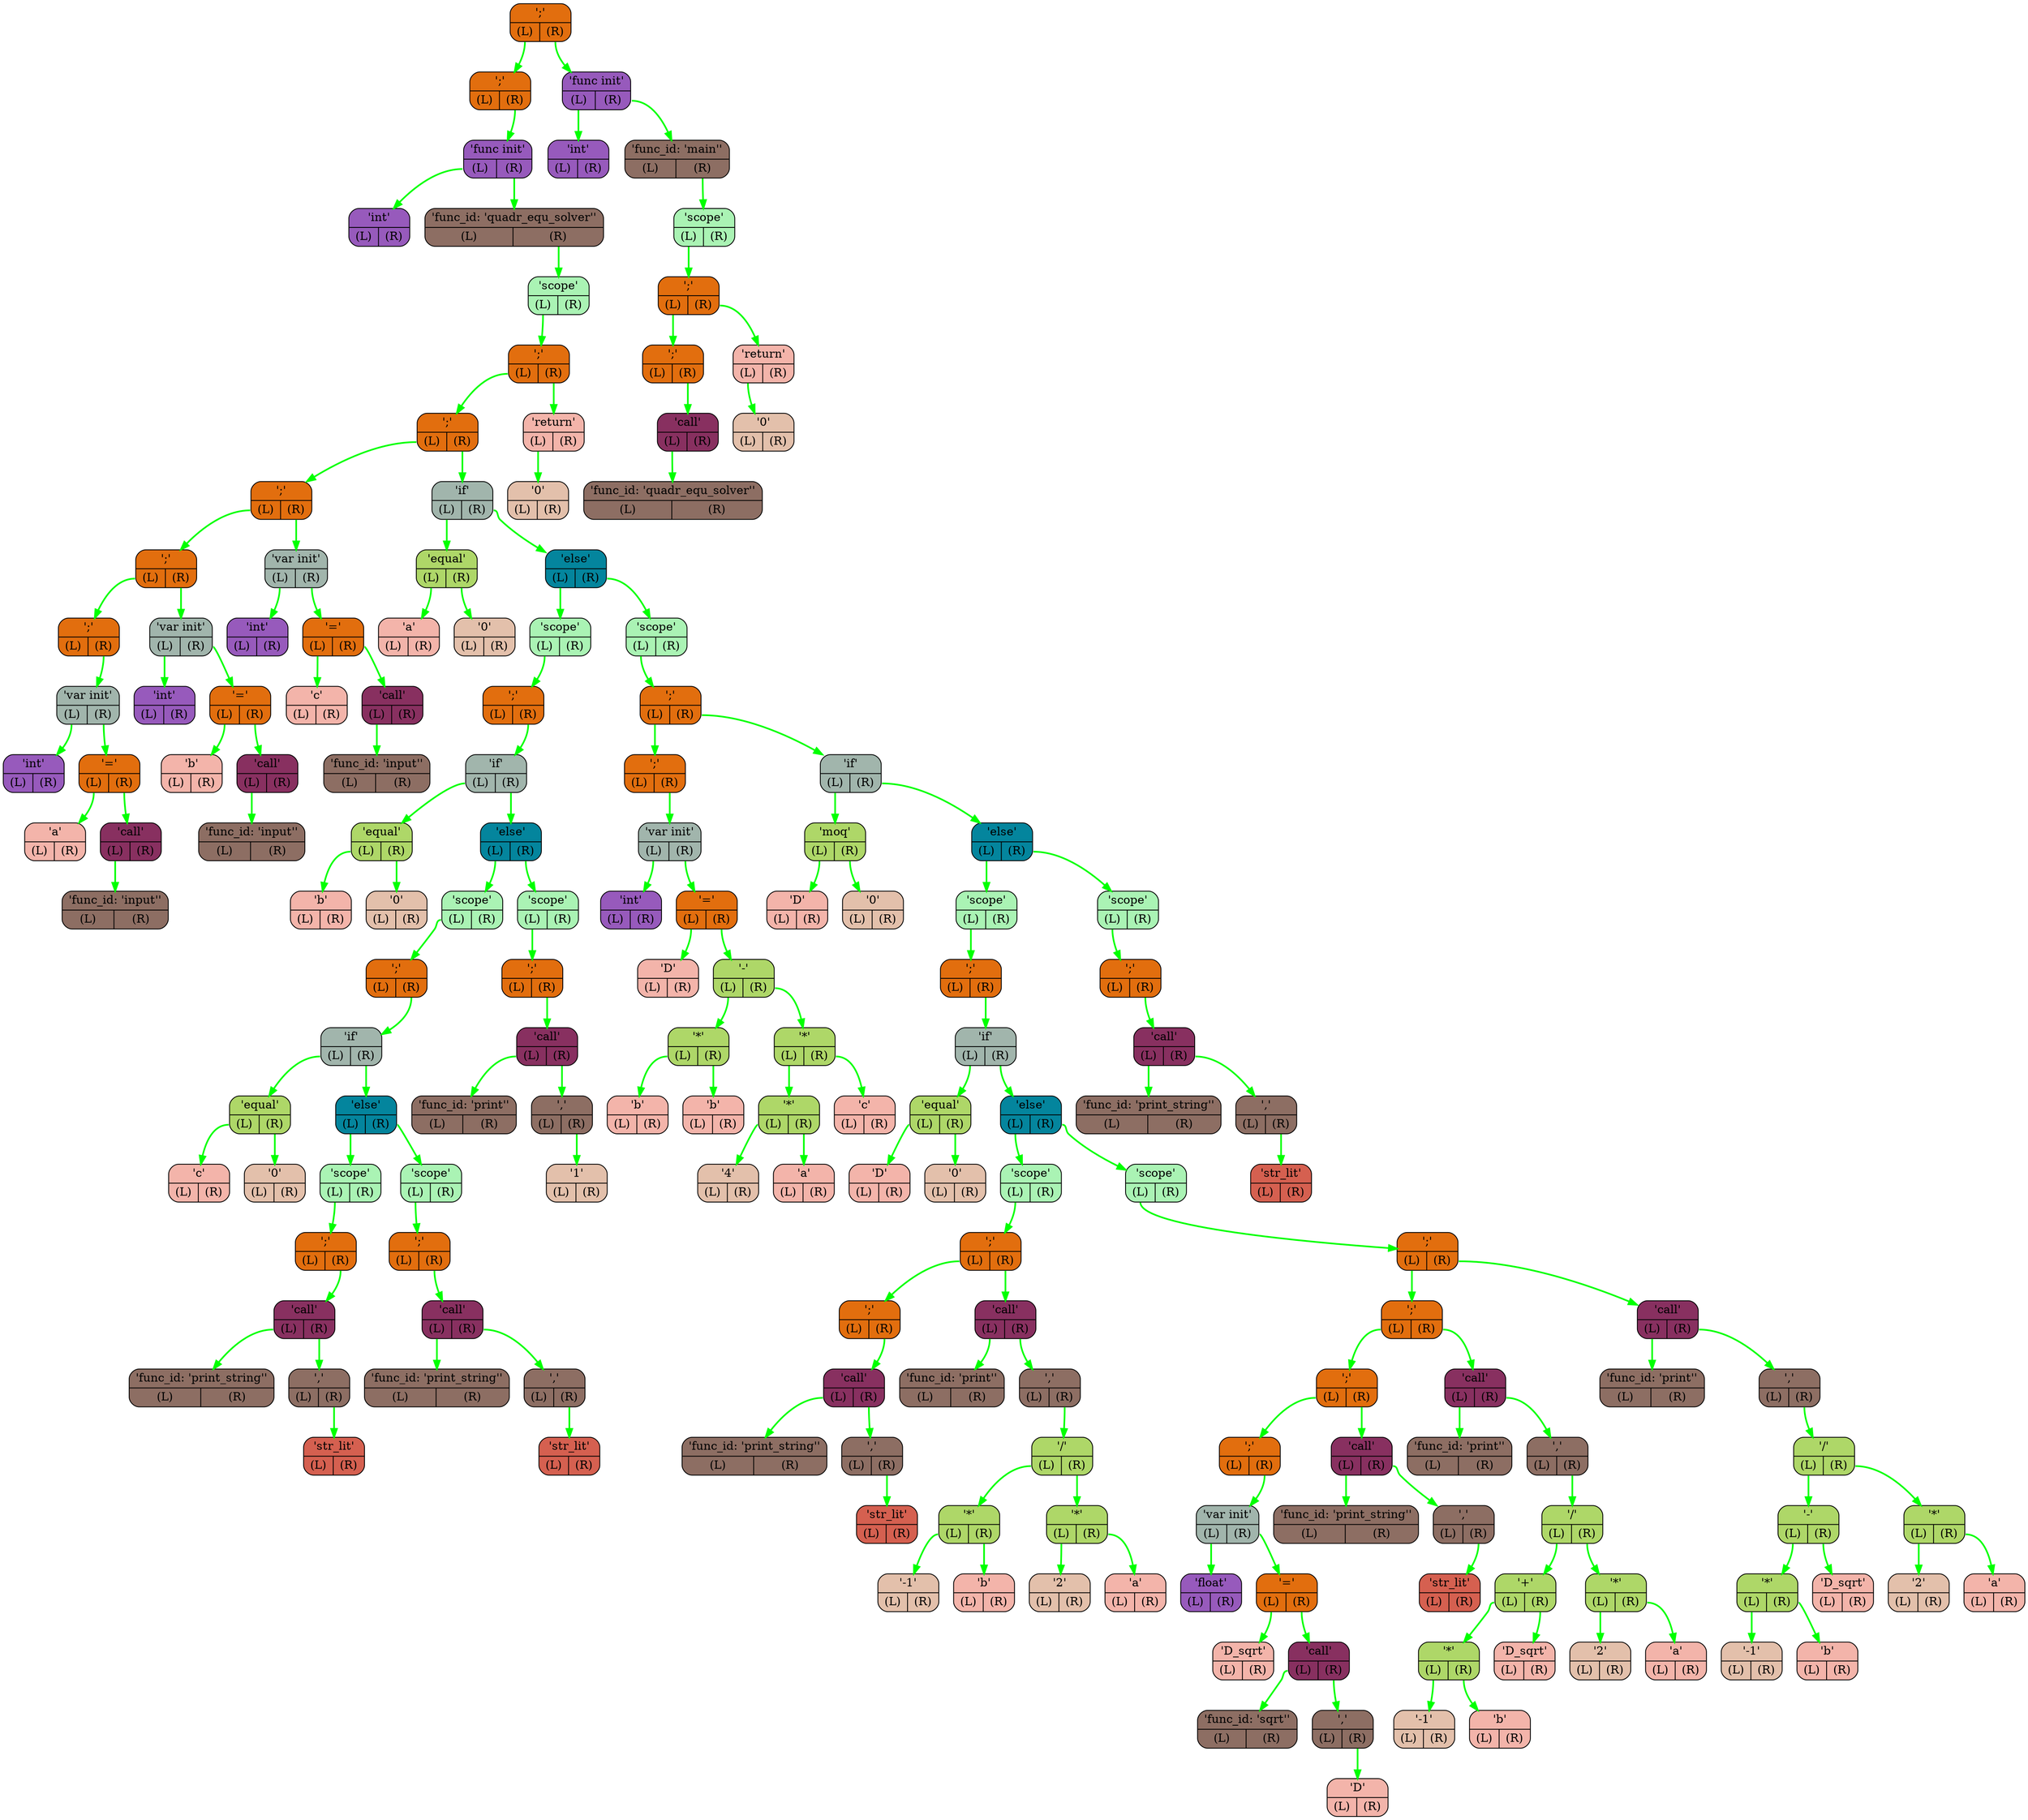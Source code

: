 digraph G{
    rankdir=TB;
    NODE0x7ffd8ef2f9e8[shape="Mrecord",color="black",fillcolor="#e26e0e",style="filled",label="{';' | {<L> (L) | <R> (R)}}"]
    NODE0x7ffd8ef2fa10[shape="Mrecord",color="black",fillcolor="#e26e0e",style="filled",label="{';' | {<L> (L) | <R> (R)}}"]
    NODE0x7ffd8ef2fa38[shape="Mrecord",color="black",fillcolor="#975abc",style="filled",label="{'func init' | {<L> (L) | <R> (R)}}"]
    NODE0x7ffd8ef2fa60[shape="Mrecord",color="black",fillcolor="#975abc",style="filled",label="{'int' | {<L> (L) | <R> (R)}}"]
    NODE0x7ffd8ef2fa88[shape="Mrecord",color="black",fillcolor="#8d6e63",style="filled",label="{'func_id: 'quadr_equ_solver'' | {<L> (L) | <R> (R)}}"]
    NODE0x7ffd8ef2fab0[shape="Mrecord",color="black",fillcolor="#aaf3b4",style="filled",label="{'scope' | {<L> (L) | <R> (R)}}"]
    NODE0x7ffd8ef2fad8[shape="Mrecord",color="black",fillcolor="#e26e0e",style="filled",label="{';' | {<L> (L) | <R> (R)}}"]
    NODE0x7ffd8ef2fb00[shape="Mrecord",color="black",fillcolor="#e26e0e",style="filled",label="{';' | {<L> (L) | <R> (R)}}"]
    NODE0x7ffd8ef2fb28[shape="Mrecord",color="black",fillcolor="#e26e0e",style="filled",label="{';' | {<L> (L) | <R> (R)}}"]
    NODE0x7ffd8ef2fb50[shape="Mrecord",color="black",fillcolor="#e26e0e",style="filled",label="{';' | {<L> (L) | <R> (R)}}"]
    NODE0x7ffd8ef2fb78[shape="Mrecord",color="black",fillcolor="#e26e0e",style="filled",label="{';' | {<L> (L) | <R> (R)}}"]
    NODE0x7ffd8ef2fba0[shape="Mrecord",color="black",fillcolor="#a1b5ac",style="filled",label="{'var init' | {<L> (L) | <R> (R)}}"]
    NODE0x7ffd8ef2fbc8[shape="Mrecord",color="black",fillcolor="#975abc",style="filled",label="{'int' | {<L> (L) | <R> (R)}}"]
    NODE0x7ffd8ef2fbf0[shape="Mrecord",color="black",fillcolor="#e26e0e",style="filled",label="{'=' | {<L> (L) | <R> (R)}}"]
    NODE0x7ffd8ef2fc18[shape="Mrecord",color="black",fillcolor="#f3b4aa",style="filled",label="{'a' | {<L> (L) | <R> (R)}}"]
    NODE0x7ffd8ef2fc40[shape="Mrecord",color="black",fillcolor="#883060",style="filled",label="{'call' | {<L> (L) | <R> (R)}}"]
    NODE0x7ffd8ef2fc68[shape="Mrecord",color="black",fillcolor="#8d6e63",style="filled",label="{'func_id: 'input'' | {<L> (L) | <R> (R)}}"]
    NODE0x7ffd8ef2fc90[shape="Mrecord",color="black",fillcolor="#a1b5ac",style="filled",label="{'var init' | {<L> (L) | <R> (R)}}"]
    NODE0x7ffd8ef2fcb8[shape="Mrecord",color="black",fillcolor="#975abc",style="filled",label="{'int' | {<L> (L) | <R> (R)}}"]
    NODE0x7ffd8ef2fce0[shape="Mrecord",color="black",fillcolor="#e26e0e",style="filled",label="{'=' | {<L> (L) | <R> (R)}}"]
    NODE0x7ffd8ef2fd08[shape="Mrecord",color="black",fillcolor="#f3b4aa",style="filled",label="{'b' | {<L> (L) | <R> (R)}}"]
    NODE0x7ffd8ef2fd30[shape="Mrecord",color="black",fillcolor="#883060",style="filled",label="{'call' | {<L> (L) | <R> (R)}}"]
    NODE0x7ffd8ef2fd58[shape="Mrecord",color="black",fillcolor="#8d6e63",style="filled",label="{'func_id: 'input'' | {<L> (L) | <R> (R)}}"]
    NODE0x7ffd8ef2fd80[shape="Mrecord",color="black",fillcolor="#a1b5ac",style="filled",label="{'var init' | {<L> (L) | <R> (R)}}"]
    NODE0x7ffd8ef2fda8[shape="Mrecord",color="black",fillcolor="#975abc",style="filled",label="{'int' | {<L> (L) | <R> (R)}}"]
    NODE0x7ffd8ef2fdd0[shape="Mrecord",color="black",fillcolor="#e26e0e",style="filled",label="{'=' | {<L> (L) | <R> (R)}}"]
    NODE0x7ffd8ef2fdf8[shape="Mrecord",color="black",fillcolor="#f3b4aa",style="filled",label="{'c' | {<L> (L) | <R> (R)}}"]
    NODE0x7ffd8ef2fe20[shape="Mrecord",color="black",fillcolor="#883060",style="filled",label="{'call' | {<L> (L) | <R> (R)}}"]
    NODE0x7ffd8ef2fe48[shape="Mrecord",color="black",fillcolor="#8d6e63",style="filled",label="{'func_id: 'input'' | {<L> (L) | <R> (R)}}"]
    NODE0x7ffd8ef2fe70[shape="Mrecord",color="black",fillcolor="#a1b5ac",style="filled",label="{'if' | {<L> (L) | <R> (R)}}"]
    NODE0x7ffd8ef2fe98[shape="Mrecord",color="black",fillcolor="#aed768",style="filled",label="{'equal' | {<L> (L) | <R> (R)}}"]
    NODE0x7ffd8ef2fec0[shape="Mrecord",color="black",fillcolor="#f3b4aa",style="filled",label="{'a' | {<L> (L) | <R> (R)}}"]
    NODE0x7ffd8ef2fee8[shape="Mrecord",color="black",fillcolor="#e3c0ab",style="filled",label="{'0' | {<L> (L) | <R> (R)}}"]
    NODE0x7ffd8ef2ff10[shape="Mrecord",color="black",fillcolor="#04859D",style="filled",label="{'else' | {<L> (L) | <R> (R)}}"]
    NODE0x7ffd8ef2ff38[shape="Mrecord",color="black",fillcolor="#aaf3b4",style="filled",label="{'scope' | {<L> (L) | <R> (R)}}"]
    NODE0x7ffd8ef2ff60[shape="Mrecord",color="black",fillcolor="#e26e0e",style="filled",label="{';' | {<L> (L) | <R> (R)}}"]
    NODE0x7ffd8ef2ff88[shape="Mrecord",color="black",fillcolor="#a1b5ac",style="filled",label="{'if' | {<L> (L) | <R> (R)}}"]
    NODE0x7ffd8ef2ffb0[shape="Mrecord",color="black",fillcolor="#aed768",style="filled",label="{'equal' | {<L> (L) | <R> (R)}}"]
    NODE0x7ffd8ef2ffd8[shape="Mrecord",color="black",fillcolor="#f3b4aa",style="filled",label="{'b' | {<L> (L) | <R> (R)}}"]
    NODE0x7ffd8ef30000[shape="Mrecord",color="black",fillcolor="#e3c0ab",style="filled",label="{'0' | {<L> (L) | <R> (R)}}"]
    NODE0x7ffd8ef30028[shape="Mrecord",color="black",fillcolor="#04859D",style="filled",label="{'else' | {<L> (L) | <R> (R)}}"]
    NODE0x7ffd8ef30050[shape="Mrecord",color="black",fillcolor="#aaf3b4",style="filled",label="{'scope' | {<L> (L) | <R> (R)}}"]
    NODE0x7ffd8ef30078[shape="Mrecord",color="black",fillcolor="#e26e0e",style="filled",label="{';' | {<L> (L) | <R> (R)}}"]
    NODE0x7ffd8ef300a0[shape="Mrecord",color="black",fillcolor="#a1b5ac",style="filled",label="{'if' | {<L> (L) | <R> (R)}}"]
    NODE0x7ffd8ef300c8[shape="Mrecord",color="black",fillcolor="#aed768",style="filled",label="{'equal' | {<L> (L) | <R> (R)}}"]
    NODE0x7ffd8ef300f0[shape="Mrecord",color="black",fillcolor="#f3b4aa",style="filled",label="{'c' | {<L> (L) | <R> (R)}}"]
    NODE0x7ffd8ef30118[shape="Mrecord",color="black",fillcolor="#e3c0ab",style="filled",label="{'0' | {<L> (L) | <R> (R)}}"]
    NODE0x7ffd8ef30140[shape="Mrecord",color="black",fillcolor="#04859D",style="filled",label="{'else' | {<L> (L) | <R> (R)}}"]
    NODE0x7ffd8ef30168[shape="Mrecord",color="black",fillcolor="#aaf3b4",style="filled",label="{'scope' | {<L> (L) | <R> (R)}}"]
    NODE0x7ffd8ef30190[shape="Mrecord",color="black",fillcolor="#e26e0e",style="filled",label="{';' | {<L> (L) | <R> (R)}}"]
    NODE0x7ffd8ef301b8[shape="Mrecord",color="black",fillcolor="#883060",style="filled",label="{'call' | {<L> (L) | <R> (R)}}"]
    NODE0x7ffd8ef301e0[shape="Mrecord",color="black",fillcolor="#8d6e63",style="filled",label="{'func_id: 'print_string'' | {<L> (L) | <R> (R)}}"]
    NODE0x7ffd8ef30208[shape="Mrecord",color="black",fillcolor="#8d6e63",style="filled",label="{',' | {<L> (L) | <R> (R)}}"]
    NODE0x7ffd8ef30230[shape="Mrecord",color="black",fillcolor="#d56050",style="filled",label="{'str_lit' | {<L> (L) | <R> (R)}}"]
    NODE0x7ffd8ef30258[shape="Mrecord",color="black",fillcolor="#aaf3b4",style="filled",label="{'scope' | {<L> (L) | <R> (R)}}"]
    NODE0x7ffd8ef30280[shape="Mrecord",color="black",fillcolor="#e26e0e",style="filled",label="{';' | {<L> (L) | <R> (R)}}"]
    NODE0x7ffd8ef302a8[shape="Mrecord",color="black",fillcolor="#883060",style="filled",label="{'call' | {<L> (L) | <R> (R)}}"]
    NODE0x7ffd8ef302d0[shape="Mrecord",color="black",fillcolor="#8d6e63",style="filled",label="{'func_id: 'print_string'' | {<L> (L) | <R> (R)}}"]
    NODE0x7ffd8ef302f8[shape="Mrecord",color="black",fillcolor="#8d6e63",style="filled",label="{',' | {<L> (L) | <R> (R)}}"]
    NODE0x7ffd8ef30320[shape="Mrecord",color="black",fillcolor="#d56050",style="filled",label="{'str_lit' | {<L> (L) | <R> (R)}}"]
    NODE0x7ffd8ef30348[shape="Mrecord",color="black",fillcolor="#aaf3b4",style="filled",label="{'scope' | {<L> (L) | <R> (R)}}"]
    NODE0x7ffd8ef30370[shape="Mrecord",color="black",fillcolor="#e26e0e",style="filled",label="{';' | {<L> (L) | <R> (R)}}"]
    NODE0x7ffd8ef30398[shape="Mrecord",color="black",fillcolor="#883060",style="filled",label="{'call' | {<L> (L) | <R> (R)}}"]
    NODE0x7ffd8ef303c0[shape="Mrecord",color="black",fillcolor="#8d6e63",style="filled",label="{'func_id: 'print'' | {<L> (L) | <R> (R)}}"]
    NODE0x7ffd8ef303e8[shape="Mrecord",color="black",fillcolor="#8d6e63",style="filled",label="{',' | {<L> (L) | <R> (R)}}"]
    NODE0x7ffd8ef30410[shape="Mrecord",color="black",fillcolor="#e3c0ab",style="filled",label="{'1' | {<L> (L) | <R> (R)}}"]
    NODE0x7ffd8ef30438[shape="Mrecord",color="black",fillcolor="#aaf3b4",style="filled",label="{'scope' | {<L> (L) | <R> (R)}}"]
    NODE0x7ffd8ef30460[shape="Mrecord",color="black",fillcolor="#e26e0e",style="filled",label="{';' | {<L> (L) | <R> (R)}}"]
    NODE0x7ffd8ef30488[shape="Mrecord",color="black",fillcolor="#e26e0e",style="filled",label="{';' | {<L> (L) | <R> (R)}}"]
    NODE0x7ffd8ef304b0[shape="Mrecord",color="black",fillcolor="#a1b5ac",style="filled",label="{'var init' | {<L> (L) | <R> (R)}}"]
    NODE0x7ffd8ef304d8[shape="Mrecord",color="black",fillcolor="#975abc",style="filled",label="{'int' | {<L> (L) | <R> (R)}}"]
    NODE0x7ffd8ef30500[shape="Mrecord",color="black",fillcolor="#e26e0e",style="filled",label="{'=' | {<L> (L) | <R> (R)}}"]
    NODE0x7ffd8ef30528[shape="Mrecord",color="black",fillcolor="#f3b4aa",style="filled",label="{'D' | {<L> (L) | <R> (R)}}"]
    NODE0x7ffd8ef30550[shape="Mrecord",color="black",fillcolor="#aed768",style="filled",label="{'-' | {<L> (L) | <R> (R)}}"]
    NODE0x7ffd8ef30578[shape="Mrecord",color="black",fillcolor="#aed768",style="filled",label="{'*' | {<L> (L) | <R> (R)}}"]
    NODE0x7ffd8ef305a0[shape="Mrecord",color="black",fillcolor="#f3b4aa",style="filled",label="{'b' | {<L> (L) | <R> (R)}}"]
    NODE0x7ffd8ef305c8[shape="Mrecord",color="black",fillcolor="#f3b4aa",style="filled",label="{'b' | {<L> (L) | <R> (R)}}"]
    NODE0x7ffd8ef305f0[shape="Mrecord",color="black",fillcolor="#aed768",style="filled",label="{'*' | {<L> (L) | <R> (R)}}"]
    NODE0x7ffd8ef30618[shape="Mrecord",color="black",fillcolor="#aed768",style="filled",label="{'*' | {<L> (L) | <R> (R)}}"]
    NODE0x7ffd8ef30640[shape="Mrecord",color="black",fillcolor="#e3c0ab",style="filled",label="{'4' | {<L> (L) | <R> (R)}}"]
    NODE0x7ffd8ef30668[shape="Mrecord",color="black",fillcolor="#f3b4aa",style="filled",label="{'a' | {<L> (L) | <R> (R)}}"]
    NODE0x7ffd8ef30690[shape="Mrecord",color="black",fillcolor="#f3b4aa",style="filled",label="{'c' | {<L> (L) | <R> (R)}}"]
    NODE0x7ffd8ef306b8[shape="Mrecord",color="black",fillcolor="#a1b5ac",style="filled",label="{'if' | {<L> (L) | <R> (R)}}"]
    NODE0x7ffd8ef306e0[shape="Mrecord",color="black",fillcolor="#aed768",style="filled",label="{'moq' | {<L> (L) | <R> (R)}}"]
    NODE0x7ffd8ef30708[shape="Mrecord",color="black",fillcolor="#f3b4aa",style="filled",label="{'D' | {<L> (L) | <R> (R)}}"]
    NODE0x7ffd8ef30730[shape="Mrecord",color="black",fillcolor="#e3c0ab",style="filled",label="{'0' | {<L> (L) | <R> (R)}}"]
    NODE0x7ffd8ef30758[shape="Mrecord",color="black",fillcolor="#04859D",style="filled",label="{'else' | {<L> (L) | <R> (R)}}"]
    NODE0x7ffd8ef30780[shape="Mrecord",color="black",fillcolor="#aaf3b4",style="filled",label="{'scope' | {<L> (L) | <R> (R)}}"]
    NODE0x7ffd8ef307a8[shape="Mrecord",color="black",fillcolor="#e26e0e",style="filled",label="{';' | {<L> (L) | <R> (R)}}"]
    NODE0x7ffd8ef307d0[shape="Mrecord",color="black",fillcolor="#a1b5ac",style="filled",label="{'if' | {<L> (L) | <R> (R)}}"]
    NODE0x7ffd8ef307f8[shape="Mrecord",color="black",fillcolor="#aed768",style="filled",label="{'equal' | {<L> (L) | <R> (R)}}"]
    NODE0x7ffd8ef30820[shape="Mrecord",color="black",fillcolor="#f3b4aa",style="filled",label="{'D' | {<L> (L) | <R> (R)}}"]
    NODE0x7ffd8ef30848[shape="Mrecord",color="black",fillcolor="#e3c0ab",style="filled",label="{'0' | {<L> (L) | <R> (R)}}"]
    NODE0x7ffd8ef30870[shape="Mrecord",color="black",fillcolor="#04859D",style="filled",label="{'else' | {<L> (L) | <R> (R)}}"]
    NODE0x7ffd8ef30898[shape="Mrecord",color="black",fillcolor="#aaf3b4",style="filled",label="{'scope' | {<L> (L) | <R> (R)}}"]
    NODE0x7ffd8ef308c0[shape="Mrecord",color="black",fillcolor="#e26e0e",style="filled",label="{';' | {<L> (L) | <R> (R)}}"]
    NODE0x7ffd8ef308e8[shape="Mrecord",color="black",fillcolor="#e26e0e",style="filled",label="{';' | {<L> (L) | <R> (R)}}"]
    NODE0x7ffd8ef30910[shape="Mrecord",color="black",fillcolor="#883060",style="filled",label="{'call' | {<L> (L) | <R> (R)}}"]
    NODE0x7ffd8ef30938[shape="Mrecord",color="black",fillcolor="#8d6e63",style="filled",label="{'func_id: 'print_string'' | {<L> (L) | <R> (R)}}"]
    NODE0x7ffd8ef30960[shape="Mrecord",color="black",fillcolor="#8d6e63",style="filled",label="{',' | {<L> (L) | <R> (R)}}"]
    NODE0x7ffd8ef30988[shape="Mrecord",color="black",fillcolor="#d56050",style="filled",label="{'str_lit' | {<L> (L) | <R> (R)}}"]
    NODE0x7ffd8ef309b0[shape="Mrecord",color="black",fillcolor="#883060",style="filled",label="{'call' | {<L> (L) | <R> (R)}}"]
    NODE0x7ffd8ef309d8[shape="Mrecord",color="black",fillcolor="#8d6e63",style="filled",label="{'func_id: 'print'' | {<L> (L) | <R> (R)}}"]
    NODE0x7ffd8ef30a00[shape="Mrecord",color="black",fillcolor="#8d6e63",style="filled",label="{',' | {<L> (L) | <R> (R)}}"]
    NODE0x7ffd8ef30a28[shape="Mrecord",color="black",fillcolor="#aed768",style="filled",label="{'/' | {<L> (L) | <R> (R)}}"]
    NODE0x7ffd8ef30a50[shape="Mrecord",color="black",fillcolor="#aed768",style="filled",label="{'*' | {<L> (L) | <R> (R)}}"]
    NODE0x7ffd8ef30a78[shape="Mrecord",color="black",fillcolor="#e3c0ab",style="filled",label="{'-1' | {<L> (L) | <R> (R)}}"]
    NODE0x7ffd8ef30aa0[shape="Mrecord",color="black",fillcolor="#f3b4aa",style="filled",label="{'b' | {<L> (L) | <R> (R)}}"]
    NODE0x7ffd8ef30ac8[shape="Mrecord",color="black",fillcolor="#aed768",style="filled",label="{'*' | {<L> (L) | <R> (R)}}"]
    NODE0x7ffd8ef30af0[shape="Mrecord",color="black",fillcolor="#e3c0ab",style="filled",label="{'2' | {<L> (L) | <R> (R)}}"]
    NODE0x7ffd8ef30b18[shape="Mrecord",color="black",fillcolor="#f3b4aa",style="filled",label="{'a' | {<L> (L) | <R> (R)}}"]
    NODE0x7ffd8ef30b40[shape="Mrecord",color="black",fillcolor="#aaf3b4",style="filled",label="{'scope' | {<L> (L) | <R> (R)}}"]
    NODE0x7ffd8ef30b68[shape="Mrecord",color="black",fillcolor="#e26e0e",style="filled",label="{';' | {<L> (L) | <R> (R)}}"]
    NODE0x7ffd8ef30b90[shape="Mrecord",color="black",fillcolor="#e26e0e",style="filled",label="{';' | {<L> (L) | <R> (R)}}"]
    NODE0x7ffd8ef30bb8[shape="Mrecord",color="black",fillcolor="#e26e0e",style="filled",label="{';' | {<L> (L) | <R> (R)}}"]
    NODE0x7ffd8ef30be0[shape="Mrecord",color="black",fillcolor="#e26e0e",style="filled",label="{';' | {<L> (L) | <R> (R)}}"]
    NODE0x7ffd8ef30c08[shape="Mrecord",color="black",fillcolor="#a1b5ac",style="filled",label="{'var init' | {<L> (L) | <R> (R)}}"]
    NODE0x7ffd8ef30c30[shape="Mrecord",color="black",fillcolor="#975abc",style="filled",label="{'float' | {<L> (L) | <R> (R)}}"]
    NODE0x7ffd8ef30c58[shape="Mrecord",color="black",fillcolor="#e26e0e",style="filled",label="{'=' | {<L> (L) | <R> (R)}}"]
    NODE0x7ffd8ef30c80[shape="Mrecord",color="black",fillcolor="#f3b4aa",style="filled",label="{'D_sqrt' | {<L> (L) | <R> (R)}}"]
    NODE0x7ffd8ef30ca8[shape="Mrecord",color="black",fillcolor="#883060",style="filled",label="{'call' | {<L> (L) | <R> (R)}}"]
    NODE0x7ffd8ef30cd0[shape="Mrecord",color="black",fillcolor="#8d6e63",style="filled",label="{'func_id: 'sqrt'' | {<L> (L) | <R> (R)}}"]
    NODE0x7ffd8ef30cf8[shape="Mrecord",color="black",fillcolor="#8d6e63",style="filled",label="{',' | {<L> (L) | <R> (R)}}"]
    NODE0x7ffd8ef30d20[shape="Mrecord",color="black",fillcolor="#f3b4aa",style="filled",label="{'D' | {<L> (L) | <R> (R)}}"]
    NODE0x7ffd8ef30d48[shape="Mrecord",color="black",fillcolor="#883060",style="filled",label="{'call' | {<L> (L) | <R> (R)}}"]
    NODE0x7ffd8ef30d70[shape="Mrecord",color="black",fillcolor="#8d6e63",style="filled",label="{'func_id: 'print_string'' | {<L> (L) | <R> (R)}}"]
    NODE0x7ffd8ef30d98[shape="Mrecord",color="black",fillcolor="#8d6e63",style="filled",label="{',' | {<L> (L) | <R> (R)}}"]
    NODE0x7ffd8ef30dc0[shape="Mrecord",color="black",fillcolor="#d56050",style="filled",label="{'str_lit' | {<L> (L) | <R> (R)}}"]
    NODE0x7ffd8ef30de8[shape="Mrecord",color="black",fillcolor="#883060",style="filled",label="{'call' | {<L> (L) | <R> (R)}}"]
    NODE0x7ffd8ef30e10[shape="Mrecord",color="black",fillcolor="#8d6e63",style="filled",label="{'func_id: 'print'' | {<L> (L) | <R> (R)}}"]
    NODE0x7ffd8ef30e38[shape="Mrecord",color="black",fillcolor="#8d6e63",style="filled",label="{',' | {<L> (L) | <R> (R)}}"]
    NODE0x7ffd8ef30e60[shape="Mrecord",color="black",fillcolor="#aed768",style="filled",label="{'/' | {<L> (L) | <R> (R)}}"]
    NODE0x7ffd8ef30e88[shape="Mrecord",color="black",fillcolor="#aed768",style="filled",label="{'+' | {<L> (L) | <R> (R)}}"]
    NODE0x7ffd8ef30eb0[shape="Mrecord",color="black",fillcolor="#aed768",style="filled",label="{'*' | {<L> (L) | <R> (R)}}"]
    NODE0x7ffd8ef30ed8[shape="Mrecord",color="black",fillcolor="#e3c0ab",style="filled",label="{'-1' | {<L> (L) | <R> (R)}}"]
    NODE0x7ffd8ef30f00[shape="Mrecord",color="black",fillcolor="#f3b4aa",style="filled",label="{'b' | {<L> (L) | <R> (R)}}"]
    NODE0x7ffd8ef30f28[shape="Mrecord",color="black",fillcolor="#f3b4aa",style="filled",label="{'D_sqrt' | {<L> (L) | <R> (R)}}"]
    NODE0x7ffd8ef30f50[shape="Mrecord",color="black",fillcolor="#aed768",style="filled",label="{'*' | {<L> (L) | <R> (R)}}"]
    NODE0x7ffd8ef30f78[shape="Mrecord",color="black",fillcolor="#e3c0ab",style="filled",label="{'2' | {<L> (L) | <R> (R)}}"]
    NODE0x7ffd8ef30fa0[shape="Mrecord",color="black",fillcolor="#f3b4aa",style="filled",label="{'a' | {<L> (L) | <R> (R)}}"]
    NODE0x7ffd8ef30fc8[shape="Mrecord",color="black",fillcolor="#883060",style="filled",label="{'call' | {<L> (L) | <R> (R)}}"]
    NODE0x7ffd8ef30ff0[shape="Mrecord",color="black",fillcolor="#8d6e63",style="filled",label="{'func_id: 'print'' | {<L> (L) | <R> (R)}}"]
    NODE0x7ffd8ef31018[shape="Mrecord",color="black",fillcolor="#8d6e63",style="filled",label="{',' | {<L> (L) | <R> (R)}}"]
    NODE0x7ffd8ef31040[shape="Mrecord",color="black",fillcolor="#aed768",style="filled",label="{'/' | {<L> (L) | <R> (R)}}"]
    NODE0x7ffd8ef31068[shape="Mrecord",color="black",fillcolor="#aed768",style="filled",label="{'-' | {<L> (L) | <R> (R)}}"]
    NODE0x7ffd8ef31090[shape="Mrecord",color="black",fillcolor="#aed768",style="filled",label="{'*' | {<L> (L) | <R> (R)}}"]
    NODE0x7ffd8ef310b8[shape="Mrecord",color="black",fillcolor="#e3c0ab",style="filled",label="{'-1' | {<L> (L) | <R> (R)}}"]
    NODE0x7ffd8ef310e0[shape="Mrecord",color="black",fillcolor="#f3b4aa",style="filled",label="{'b' | {<L> (L) | <R> (R)}}"]
    NODE0x7ffd8ef31108[shape="Mrecord",color="black",fillcolor="#f3b4aa",style="filled",label="{'D_sqrt' | {<L> (L) | <R> (R)}}"]
    NODE0x7ffd8ef31130[shape="Mrecord",color="black",fillcolor="#aed768",style="filled",label="{'*' | {<L> (L) | <R> (R)}}"]
    NODE0x7ffd8ef31158[shape="Mrecord",color="black",fillcolor="#e3c0ab",style="filled",label="{'2' | {<L> (L) | <R> (R)}}"]
    NODE0x7ffd8ef31180[shape="Mrecord",color="black",fillcolor="#f3b4aa",style="filled",label="{'a' | {<L> (L) | <R> (R)}}"]
    NODE0x7ffd8ef311a8[shape="Mrecord",color="black",fillcolor="#aaf3b4",style="filled",label="{'scope' | {<L> (L) | <R> (R)}}"]
    NODE0x7ffd8ef311d0[shape="Mrecord",color="black",fillcolor="#e26e0e",style="filled",label="{';' | {<L> (L) | <R> (R)}}"]
    NODE0x7ffd8ef311f8[shape="Mrecord",color="black",fillcolor="#883060",style="filled",label="{'call' | {<L> (L) | <R> (R)}}"]
    NODE0x7ffd8ef31220[shape="Mrecord",color="black",fillcolor="#8d6e63",style="filled",label="{'func_id: 'print_string'' | {<L> (L) | <R> (R)}}"]
    NODE0x7ffd8ef31248[shape="Mrecord",color="black",fillcolor="#8d6e63",style="filled",label="{',' | {<L> (L) | <R> (R)}}"]
    NODE0x7ffd8ef31270[shape="Mrecord",color="black",fillcolor="#d56050",style="filled",label="{'str_lit' | {<L> (L) | <R> (R)}}"]
    NODE0x7ffd8ef31298[shape="Mrecord",color="black",fillcolor="#f3b4aa",style="filled",label="{'return' | {<L> (L) | <R> (R)}}"]
    NODE0x7ffd8ef312c0[shape="Mrecord",color="black",fillcolor="#e3c0ab",style="filled",label="{'0' | {<L> (L) | <R> (R)}}"]
    NODE0x7ffd8ef312e8[shape="Mrecord",color="black",fillcolor="#975abc",style="filled",label="{'func init' | {<L> (L) | <R> (R)}}"]
    NODE0x7ffd8ef31310[shape="Mrecord",color="black",fillcolor="#975abc",style="filled",label="{'int' | {<L> (L) | <R> (R)}}"]
    NODE0x7ffd8ef31338[shape="Mrecord",color="black",fillcolor="#8d6e63",style="filled",label="{'func_id: 'main'' | {<L> (L) | <R> (R)}}"]
    NODE0x7ffd8ef31360[shape="Mrecord",color="black",fillcolor="#aaf3b4",style="filled",label="{'scope' | {<L> (L) | <R> (R)}}"]
    NODE0x7ffd8ef31388[shape="Mrecord",color="black",fillcolor="#e26e0e",style="filled",label="{';' | {<L> (L) | <R> (R)}}"]
    NODE0x7ffd8ef313b0[shape="Mrecord",color="black",fillcolor="#e26e0e",style="filled",label="{';' | {<L> (L) | <R> (R)}}"]
    NODE0x7ffd8ef313d8[shape="Mrecord",color="black",fillcolor="#883060",style="filled",label="{'call' | {<L> (L) | <R> (R)}}"]
    NODE0x7ffd8ef31400[shape="Mrecord",color="black",fillcolor="#8d6e63",style="filled",label="{'func_id: 'quadr_equ_solver'' | {<L> (L) | <R> (R)}}"]
    NODE0x7ffd8ef31428[shape="Mrecord",color="black",fillcolor="#f3b4aa",style="filled",label="{'return' | {<L> (L) | <R> (R)}}"]
    NODE0x7ffd8ef31450[shape="Mrecord",color="black",fillcolor="#e3c0ab",style="filled",label="{'0' | {<L> (L) | <R> (R)}}"]
    NODE0x7ffd8ef2fc40:L-> NODE0x7ffd8ef2fc68 [color="#00FF00",penwidth=2,label=""]
    NODE0x7ffd8ef2fbf0:L-> NODE0x7ffd8ef2fc18 [color="#00FF00",penwidth=2,label=""]
    NODE0x7ffd8ef2fbf0:R-> NODE0x7ffd8ef2fc40 [color="#00FF00",penwidth=2,label=""]
    NODE0x7ffd8ef2fba0:L-> NODE0x7ffd8ef2fbc8 [color="#00FF00",penwidth=2,label=""]
    NODE0x7ffd8ef2fba0:R-> NODE0x7ffd8ef2fbf0 [color="#00FF00",penwidth=2,label=""]
    NODE0x7ffd8ef2fb78:R-> NODE0x7ffd8ef2fba0 [color="#00FF00",penwidth=2,label=""]
    NODE0x7ffd8ef2fd30:L-> NODE0x7ffd8ef2fd58 [color="#00FF00",penwidth=2,label=""]
    NODE0x7ffd8ef2fce0:L-> NODE0x7ffd8ef2fd08 [color="#00FF00",penwidth=2,label=""]
    NODE0x7ffd8ef2fce0:R-> NODE0x7ffd8ef2fd30 [color="#00FF00",penwidth=2,label=""]
    NODE0x7ffd8ef2fc90:L-> NODE0x7ffd8ef2fcb8 [color="#00FF00",penwidth=2,label=""]
    NODE0x7ffd8ef2fc90:R-> NODE0x7ffd8ef2fce0 [color="#00FF00",penwidth=2,label=""]
    NODE0x7ffd8ef2fb50:L-> NODE0x7ffd8ef2fb78 [color="#00FF00",penwidth=2,label=""]
    NODE0x7ffd8ef2fb50:R-> NODE0x7ffd8ef2fc90 [color="#00FF00",penwidth=2,label=""]
    NODE0x7ffd8ef2fe20:L-> NODE0x7ffd8ef2fe48 [color="#00FF00",penwidth=2,label=""]
    NODE0x7ffd8ef2fdd0:L-> NODE0x7ffd8ef2fdf8 [color="#00FF00",penwidth=2,label=""]
    NODE0x7ffd8ef2fdd0:R-> NODE0x7ffd8ef2fe20 [color="#00FF00",penwidth=2,label=""]
    NODE0x7ffd8ef2fd80:L-> NODE0x7ffd8ef2fda8 [color="#00FF00",penwidth=2,label=""]
    NODE0x7ffd8ef2fd80:R-> NODE0x7ffd8ef2fdd0 [color="#00FF00",penwidth=2,label=""]
    NODE0x7ffd8ef2fb28:L-> NODE0x7ffd8ef2fb50 [color="#00FF00",penwidth=2,label=""]
    NODE0x7ffd8ef2fb28:R-> NODE0x7ffd8ef2fd80 [color="#00FF00",penwidth=2,label=""]
    NODE0x7ffd8ef2fe98:L-> NODE0x7ffd8ef2fec0 [color="#00FF00",penwidth=2,label=""]
    NODE0x7ffd8ef2fe98:R-> NODE0x7ffd8ef2fee8 [color="#00FF00",penwidth=2,label=""]
    NODE0x7ffd8ef2ffb0:L-> NODE0x7ffd8ef2ffd8 [color="#00FF00",penwidth=2,label=""]
    NODE0x7ffd8ef2ffb0:R-> NODE0x7ffd8ef30000 [color="#00FF00",penwidth=2,label=""]
    NODE0x7ffd8ef300c8:L-> NODE0x7ffd8ef300f0 [color="#00FF00",penwidth=2,label=""]
    NODE0x7ffd8ef300c8:R-> NODE0x7ffd8ef30118 [color="#00FF00",penwidth=2,label=""]
    NODE0x7ffd8ef30208:R-> NODE0x7ffd8ef30230 [color="#00FF00",penwidth=2,label=""]
    NODE0x7ffd8ef301b8:L-> NODE0x7ffd8ef301e0 [color="#00FF00",penwidth=2,label=""]
    NODE0x7ffd8ef301b8:R-> NODE0x7ffd8ef30208 [color="#00FF00",penwidth=2,label=""]
    NODE0x7ffd8ef30190:R-> NODE0x7ffd8ef301b8 [color="#00FF00",penwidth=2,label=""]
    NODE0x7ffd8ef30168:L-> NODE0x7ffd8ef30190 [color="#00FF00",penwidth=2,label=""]
    NODE0x7ffd8ef302f8:R-> NODE0x7ffd8ef30320 [color="#00FF00",penwidth=2,label=""]
    NODE0x7ffd8ef302a8:L-> NODE0x7ffd8ef302d0 [color="#00FF00",penwidth=2,label=""]
    NODE0x7ffd8ef302a8:R-> NODE0x7ffd8ef302f8 [color="#00FF00",penwidth=2,label=""]
    NODE0x7ffd8ef30280:R-> NODE0x7ffd8ef302a8 [color="#00FF00",penwidth=2,label=""]
    NODE0x7ffd8ef30258:L-> NODE0x7ffd8ef30280 [color="#00FF00",penwidth=2,label=""]
    NODE0x7ffd8ef30140:L-> NODE0x7ffd8ef30168 [color="#00FF00",penwidth=2,label=""]
    NODE0x7ffd8ef30140:R-> NODE0x7ffd8ef30258 [color="#00FF00",penwidth=2,label=""]
    NODE0x7ffd8ef300a0:L-> NODE0x7ffd8ef300c8 [color="#00FF00",penwidth=2,label=""]
    NODE0x7ffd8ef300a0:R-> NODE0x7ffd8ef30140 [color="#00FF00",penwidth=2,label=""]
    NODE0x7ffd8ef30078:R-> NODE0x7ffd8ef300a0 [color="#00FF00",penwidth=2,label=""]
    NODE0x7ffd8ef30050:L-> NODE0x7ffd8ef30078 [color="#00FF00",penwidth=2,label=""]
    NODE0x7ffd8ef303e8:R-> NODE0x7ffd8ef30410 [color="#00FF00",penwidth=2,label=""]
    NODE0x7ffd8ef30398:L-> NODE0x7ffd8ef303c0 [color="#00FF00",penwidth=2,label=""]
    NODE0x7ffd8ef30398:R-> NODE0x7ffd8ef303e8 [color="#00FF00",penwidth=2,label=""]
    NODE0x7ffd8ef30370:R-> NODE0x7ffd8ef30398 [color="#00FF00",penwidth=2,label=""]
    NODE0x7ffd8ef30348:L-> NODE0x7ffd8ef30370 [color="#00FF00",penwidth=2,label=""]
    NODE0x7ffd8ef30028:L-> NODE0x7ffd8ef30050 [color="#00FF00",penwidth=2,label=""]
    NODE0x7ffd8ef30028:R-> NODE0x7ffd8ef30348 [color="#00FF00",penwidth=2,label=""]
    NODE0x7ffd8ef2ff88:L-> NODE0x7ffd8ef2ffb0 [color="#00FF00",penwidth=2,label=""]
    NODE0x7ffd8ef2ff88:R-> NODE0x7ffd8ef30028 [color="#00FF00",penwidth=2,label=""]
    NODE0x7ffd8ef2ff60:R-> NODE0x7ffd8ef2ff88 [color="#00FF00",penwidth=2,label=""]
    NODE0x7ffd8ef2ff38:L-> NODE0x7ffd8ef2ff60 [color="#00FF00",penwidth=2,label=""]
    NODE0x7ffd8ef30578:L-> NODE0x7ffd8ef305a0 [color="#00FF00",penwidth=2,label=""]
    NODE0x7ffd8ef30578:R-> NODE0x7ffd8ef305c8 [color="#00FF00",penwidth=2,label=""]
    NODE0x7ffd8ef30618:L-> NODE0x7ffd8ef30640 [color="#00FF00",penwidth=2,label=""]
    NODE0x7ffd8ef30618:R-> NODE0x7ffd8ef30668 [color="#00FF00",penwidth=2,label=""]
    NODE0x7ffd8ef305f0:L-> NODE0x7ffd8ef30618 [color="#00FF00",penwidth=2,label=""]
    NODE0x7ffd8ef305f0:R-> NODE0x7ffd8ef30690 [color="#00FF00",penwidth=2,label=""]
    NODE0x7ffd8ef30550:L-> NODE0x7ffd8ef30578 [color="#00FF00",penwidth=2,label=""]
    NODE0x7ffd8ef30550:R-> NODE0x7ffd8ef305f0 [color="#00FF00",penwidth=2,label=""]
    NODE0x7ffd8ef30500:L-> NODE0x7ffd8ef30528 [color="#00FF00",penwidth=2,label=""]
    NODE0x7ffd8ef30500:R-> NODE0x7ffd8ef30550 [color="#00FF00",penwidth=2,label=""]
    NODE0x7ffd8ef304b0:L-> NODE0x7ffd8ef304d8 [color="#00FF00",penwidth=2,label=""]
    NODE0x7ffd8ef304b0:R-> NODE0x7ffd8ef30500 [color="#00FF00",penwidth=2,label=""]
    NODE0x7ffd8ef30488:R-> NODE0x7ffd8ef304b0 [color="#00FF00",penwidth=2,label=""]
    NODE0x7ffd8ef306e0:L-> NODE0x7ffd8ef30708 [color="#00FF00",penwidth=2,label=""]
    NODE0x7ffd8ef306e0:R-> NODE0x7ffd8ef30730 [color="#00FF00",penwidth=2,label=""]
    NODE0x7ffd8ef307f8:L-> NODE0x7ffd8ef30820 [color="#00FF00",penwidth=2,label=""]
    NODE0x7ffd8ef307f8:R-> NODE0x7ffd8ef30848 [color="#00FF00",penwidth=2,label=""]
    NODE0x7ffd8ef30960:R-> NODE0x7ffd8ef30988 [color="#00FF00",penwidth=2,label=""]
    NODE0x7ffd8ef30910:L-> NODE0x7ffd8ef30938 [color="#00FF00",penwidth=2,label=""]
    NODE0x7ffd8ef30910:R-> NODE0x7ffd8ef30960 [color="#00FF00",penwidth=2,label=""]
    NODE0x7ffd8ef308e8:R-> NODE0x7ffd8ef30910 [color="#00FF00",penwidth=2,label=""]
    NODE0x7ffd8ef30a50:L-> NODE0x7ffd8ef30a78 [color="#00FF00",penwidth=2,label=""]
    NODE0x7ffd8ef30a50:R-> NODE0x7ffd8ef30aa0 [color="#00FF00",penwidth=2,label=""]
    NODE0x7ffd8ef30ac8:L-> NODE0x7ffd8ef30af0 [color="#00FF00",penwidth=2,label=""]
    NODE0x7ffd8ef30ac8:R-> NODE0x7ffd8ef30b18 [color="#00FF00",penwidth=2,label=""]
    NODE0x7ffd8ef30a28:L-> NODE0x7ffd8ef30a50 [color="#00FF00",penwidth=2,label=""]
    NODE0x7ffd8ef30a28:R-> NODE0x7ffd8ef30ac8 [color="#00FF00",penwidth=2,label=""]
    NODE0x7ffd8ef30a00:R-> NODE0x7ffd8ef30a28 [color="#00FF00",penwidth=2,label=""]
    NODE0x7ffd8ef309b0:L-> NODE0x7ffd8ef309d8 [color="#00FF00",penwidth=2,label=""]
    NODE0x7ffd8ef309b0:R-> NODE0x7ffd8ef30a00 [color="#00FF00",penwidth=2,label=""]
    NODE0x7ffd8ef308c0:L-> NODE0x7ffd8ef308e8 [color="#00FF00",penwidth=2,label=""]
    NODE0x7ffd8ef308c0:R-> NODE0x7ffd8ef309b0 [color="#00FF00",penwidth=2,label=""]
    NODE0x7ffd8ef30898:L-> NODE0x7ffd8ef308c0 [color="#00FF00",penwidth=2,label=""]
    NODE0x7ffd8ef30cf8:R-> NODE0x7ffd8ef30d20 [color="#00FF00",penwidth=2,label=""]
    NODE0x7ffd8ef30ca8:L-> NODE0x7ffd8ef30cd0 [color="#00FF00",penwidth=2,label=""]
    NODE0x7ffd8ef30ca8:R-> NODE0x7ffd8ef30cf8 [color="#00FF00",penwidth=2,label=""]
    NODE0x7ffd8ef30c58:L-> NODE0x7ffd8ef30c80 [color="#00FF00",penwidth=2,label=""]
    NODE0x7ffd8ef30c58:R-> NODE0x7ffd8ef30ca8 [color="#00FF00",penwidth=2,label=""]
    NODE0x7ffd8ef30c08:L-> NODE0x7ffd8ef30c30 [color="#00FF00",penwidth=2,label=""]
    NODE0x7ffd8ef30c08:R-> NODE0x7ffd8ef30c58 [color="#00FF00",penwidth=2,label=""]
    NODE0x7ffd8ef30be0:R-> NODE0x7ffd8ef30c08 [color="#00FF00",penwidth=2,label=""]
    NODE0x7ffd8ef30d98:R-> NODE0x7ffd8ef30dc0 [color="#00FF00",penwidth=2,label=""]
    NODE0x7ffd8ef30d48:L-> NODE0x7ffd8ef30d70 [color="#00FF00",penwidth=2,label=""]
    NODE0x7ffd8ef30d48:R-> NODE0x7ffd8ef30d98 [color="#00FF00",penwidth=2,label=""]
    NODE0x7ffd8ef30bb8:L-> NODE0x7ffd8ef30be0 [color="#00FF00",penwidth=2,label=""]
    NODE0x7ffd8ef30bb8:R-> NODE0x7ffd8ef30d48 [color="#00FF00",penwidth=2,label=""]
    NODE0x7ffd8ef30eb0:L-> NODE0x7ffd8ef30ed8 [color="#00FF00",penwidth=2,label=""]
    NODE0x7ffd8ef30eb0:R-> NODE0x7ffd8ef30f00 [color="#00FF00",penwidth=2,label=""]
    NODE0x7ffd8ef30e88:L-> NODE0x7ffd8ef30eb0 [color="#00FF00",penwidth=2,label=""]
    NODE0x7ffd8ef30e88:R-> NODE0x7ffd8ef30f28 [color="#00FF00",penwidth=2,label=""]
    NODE0x7ffd8ef30f50:L-> NODE0x7ffd8ef30f78 [color="#00FF00",penwidth=2,label=""]
    NODE0x7ffd8ef30f50:R-> NODE0x7ffd8ef30fa0 [color="#00FF00",penwidth=2,label=""]
    NODE0x7ffd8ef30e60:L-> NODE0x7ffd8ef30e88 [color="#00FF00",penwidth=2,label=""]
    NODE0x7ffd8ef30e60:R-> NODE0x7ffd8ef30f50 [color="#00FF00",penwidth=2,label=""]
    NODE0x7ffd8ef30e38:R-> NODE0x7ffd8ef30e60 [color="#00FF00",penwidth=2,label=""]
    NODE0x7ffd8ef30de8:L-> NODE0x7ffd8ef30e10 [color="#00FF00",penwidth=2,label=""]
    NODE0x7ffd8ef30de8:R-> NODE0x7ffd8ef30e38 [color="#00FF00",penwidth=2,label=""]
    NODE0x7ffd8ef30b90:L-> NODE0x7ffd8ef30bb8 [color="#00FF00",penwidth=2,label=""]
    NODE0x7ffd8ef30b90:R-> NODE0x7ffd8ef30de8 [color="#00FF00",penwidth=2,label=""]
    NODE0x7ffd8ef31090:L-> NODE0x7ffd8ef310b8 [color="#00FF00",penwidth=2,label=""]
    NODE0x7ffd8ef31090:R-> NODE0x7ffd8ef310e0 [color="#00FF00",penwidth=2,label=""]
    NODE0x7ffd8ef31068:L-> NODE0x7ffd8ef31090 [color="#00FF00",penwidth=2,label=""]
    NODE0x7ffd8ef31068:R-> NODE0x7ffd8ef31108 [color="#00FF00",penwidth=2,label=""]
    NODE0x7ffd8ef31130:L-> NODE0x7ffd8ef31158 [color="#00FF00",penwidth=2,label=""]
    NODE0x7ffd8ef31130:R-> NODE0x7ffd8ef31180 [color="#00FF00",penwidth=2,label=""]
    NODE0x7ffd8ef31040:L-> NODE0x7ffd8ef31068 [color="#00FF00",penwidth=2,label=""]
    NODE0x7ffd8ef31040:R-> NODE0x7ffd8ef31130 [color="#00FF00",penwidth=2,label=""]
    NODE0x7ffd8ef31018:R-> NODE0x7ffd8ef31040 [color="#00FF00",penwidth=2,label=""]
    NODE0x7ffd8ef30fc8:L-> NODE0x7ffd8ef30ff0 [color="#00FF00",penwidth=2,label=""]
    NODE0x7ffd8ef30fc8:R-> NODE0x7ffd8ef31018 [color="#00FF00",penwidth=2,label=""]
    NODE0x7ffd8ef30b68:L-> NODE0x7ffd8ef30b90 [color="#00FF00",penwidth=2,label=""]
    NODE0x7ffd8ef30b68:R-> NODE0x7ffd8ef30fc8 [color="#00FF00",penwidth=2,label=""]
    NODE0x7ffd8ef30b40:L-> NODE0x7ffd8ef30b68 [color="#00FF00",penwidth=2,label=""]
    NODE0x7ffd8ef30870:L-> NODE0x7ffd8ef30898 [color="#00FF00",penwidth=2,label=""]
    NODE0x7ffd8ef30870:R-> NODE0x7ffd8ef30b40 [color="#00FF00",penwidth=2,label=""]
    NODE0x7ffd8ef307d0:L-> NODE0x7ffd8ef307f8 [color="#00FF00",penwidth=2,label=""]
    NODE0x7ffd8ef307d0:R-> NODE0x7ffd8ef30870 [color="#00FF00",penwidth=2,label=""]
    NODE0x7ffd8ef307a8:R-> NODE0x7ffd8ef307d0 [color="#00FF00",penwidth=2,label=""]
    NODE0x7ffd8ef30780:L-> NODE0x7ffd8ef307a8 [color="#00FF00",penwidth=2,label=""]
    NODE0x7ffd8ef31248:R-> NODE0x7ffd8ef31270 [color="#00FF00",penwidth=2,label=""]
    NODE0x7ffd8ef311f8:L-> NODE0x7ffd8ef31220 [color="#00FF00",penwidth=2,label=""]
    NODE0x7ffd8ef311f8:R-> NODE0x7ffd8ef31248 [color="#00FF00",penwidth=2,label=""]
    NODE0x7ffd8ef311d0:R-> NODE0x7ffd8ef311f8 [color="#00FF00",penwidth=2,label=""]
    NODE0x7ffd8ef311a8:L-> NODE0x7ffd8ef311d0 [color="#00FF00",penwidth=2,label=""]
    NODE0x7ffd8ef30758:L-> NODE0x7ffd8ef30780 [color="#00FF00",penwidth=2,label=""]
    NODE0x7ffd8ef30758:R-> NODE0x7ffd8ef311a8 [color="#00FF00",penwidth=2,label=""]
    NODE0x7ffd8ef306b8:L-> NODE0x7ffd8ef306e0 [color="#00FF00",penwidth=2,label=""]
    NODE0x7ffd8ef306b8:R-> NODE0x7ffd8ef30758 [color="#00FF00",penwidth=2,label=""]
    NODE0x7ffd8ef30460:L-> NODE0x7ffd8ef30488 [color="#00FF00",penwidth=2,label=""]
    NODE0x7ffd8ef30460:R-> NODE0x7ffd8ef306b8 [color="#00FF00",penwidth=2,label=""]
    NODE0x7ffd8ef30438:L-> NODE0x7ffd8ef30460 [color="#00FF00",penwidth=2,label=""]
    NODE0x7ffd8ef2ff10:L-> NODE0x7ffd8ef2ff38 [color="#00FF00",penwidth=2,label=""]
    NODE0x7ffd8ef2ff10:R-> NODE0x7ffd8ef30438 [color="#00FF00",penwidth=2,label=""]
    NODE0x7ffd8ef2fe70:L-> NODE0x7ffd8ef2fe98 [color="#00FF00",penwidth=2,label=""]
    NODE0x7ffd8ef2fe70:R-> NODE0x7ffd8ef2ff10 [color="#00FF00",penwidth=2,label=""]
    NODE0x7ffd8ef2fb00:L-> NODE0x7ffd8ef2fb28 [color="#00FF00",penwidth=2,label=""]
    NODE0x7ffd8ef2fb00:R-> NODE0x7ffd8ef2fe70 [color="#00FF00",penwidth=2,label=""]
    NODE0x7ffd8ef31298:L-> NODE0x7ffd8ef312c0 [color="#00FF00",penwidth=2,label=""]
    NODE0x7ffd8ef2fad8:L-> NODE0x7ffd8ef2fb00 [color="#00FF00",penwidth=2,label=""]
    NODE0x7ffd8ef2fad8:R-> NODE0x7ffd8ef31298 [color="#00FF00",penwidth=2,label=""]
    NODE0x7ffd8ef2fab0:L-> NODE0x7ffd8ef2fad8 [color="#00FF00",penwidth=2,label=""]
    NODE0x7ffd8ef2fa88:R-> NODE0x7ffd8ef2fab0 [color="#00FF00",penwidth=2,label=""]
    NODE0x7ffd8ef2fa38:L-> NODE0x7ffd8ef2fa60 [color="#00FF00",penwidth=2,label=""]
    NODE0x7ffd8ef2fa38:R-> NODE0x7ffd8ef2fa88 [color="#00FF00",penwidth=2,label=""]
    NODE0x7ffd8ef2fa10:R-> NODE0x7ffd8ef2fa38 [color="#00FF00",penwidth=2,label=""]
    NODE0x7ffd8ef313d8:L-> NODE0x7ffd8ef31400 [color="#00FF00",penwidth=2,label=""]
    NODE0x7ffd8ef313b0:R-> NODE0x7ffd8ef313d8 [color="#00FF00",penwidth=2,label=""]
    NODE0x7ffd8ef31428:L-> NODE0x7ffd8ef31450 [color="#00FF00",penwidth=2,label=""]
    NODE0x7ffd8ef31388:L-> NODE0x7ffd8ef313b0 [color="#00FF00",penwidth=2,label=""]
    NODE0x7ffd8ef31388:R-> NODE0x7ffd8ef31428 [color="#00FF00",penwidth=2,label=""]
    NODE0x7ffd8ef31360:L-> NODE0x7ffd8ef31388 [color="#00FF00",penwidth=2,label=""]
    NODE0x7ffd8ef31338:R-> NODE0x7ffd8ef31360 [color="#00FF00",penwidth=2,label=""]
    NODE0x7ffd8ef312e8:L-> NODE0x7ffd8ef31310 [color="#00FF00",penwidth=2,label=""]
    NODE0x7ffd8ef312e8:R-> NODE0x7ffd8ef31338 [color="#00FF00",penwidth=2,label=""]
    NODE0x7ffd8ef2f9e8:L-> NODE0x7ffd8ef2fa10 [color="#00FF00",penwidth=2,label=""]
    NODE0x7ffd8ef2f9e8:R-> NODE0x7ffd8ef312e8 [color="#00FF00",penwidth=2,label=""]
}